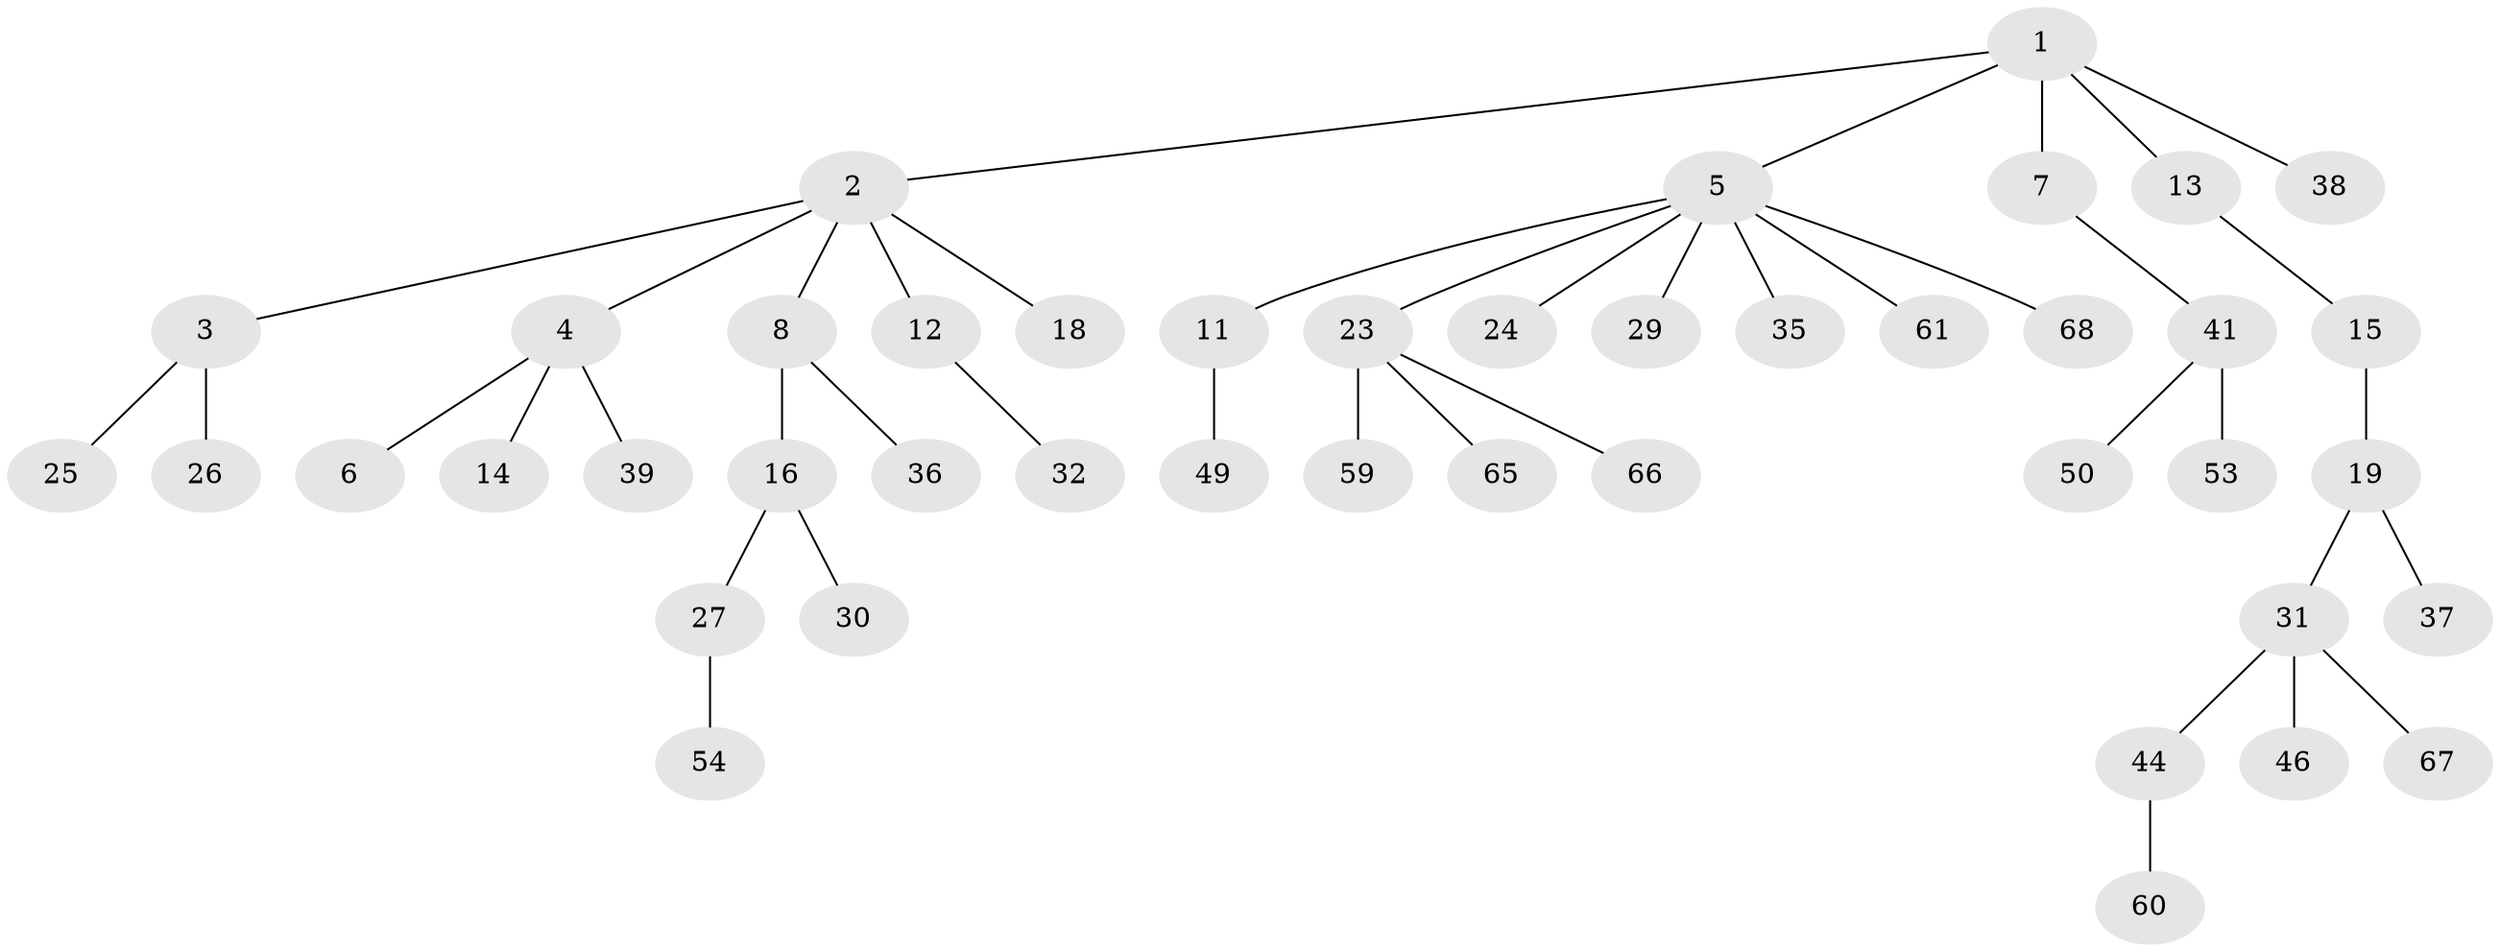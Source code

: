 // Generated by graph-tools (version 1.1) at 2025/52/02/27/25 19:52:09]
// undirected, 44 vertices, 43 edges
graph export_dot {
graph [start="1"]
  node [color=gray90,style=filled];
  1 [super="+10"];
  2 [super="+58"];
  3 [super="+63"];
  4 [super="+28"];
  5 [super="+21"];
  6 [super="+51"];
  7;
  8 [super="+9"];
  11 [super="+42"];
  12 [super="+17"];
  13;
  14 [super="+20"];
  15 [super="+57"];
  16 [super="+22"];
  18;
  19;
  23 [super="+55"];
  24 [super="+34"];
  25 [super="+47"];
  26;
  27 [super="+43"];
  29 [super="+56"];
  30 [super="+33"];
  31 [super="+40"];
  32 [super="+69"];
  35 [super="+45"];
  36 [super="+48"];
  37 [super="+64"];
  38 [super="+52"];
  39;
  41 [super="+62"];
  44;
  46;
  49;
  50;
  53;
  54;
  59;
  60;
  61;
  65;
  66;
  67;
  68;
  1 -- 2;
  1 -- 5;
  1 -- 7;
  1 -- 13;
  1 -- 38;
  2 -- 3;
  2 -- 4;
  2 -- 8;
  2 -- 12;
  2 -- 18;
  3 -- 25;
  3 -- 26;
  4 -- 6;
  4 -- 14;
  4 -- 39;
  5 -- 11;
  5 -- 35;
  5 -- 61;
  5 -- 68;
  5 -- 23;
  5 -- 24;
  5 -- 29;
  7 -- 41;
  8 -- 16;
  8 -- 36;
  11 -- 49;
  12 -- 32;
  13 -- 15;
  15 -- 19;
  16 -- 27;
  16 -- 30;
  19 -- 31;
  19 -- 37;
  23 -- 59;
  23 -- 65;
  23 -- 66;
  27 -- 54;
  31 -- 44;
  31 -- 67;
  31 -- 46;
  41 -- 50;
  41 -- 53;
  44 -- 60;
}
